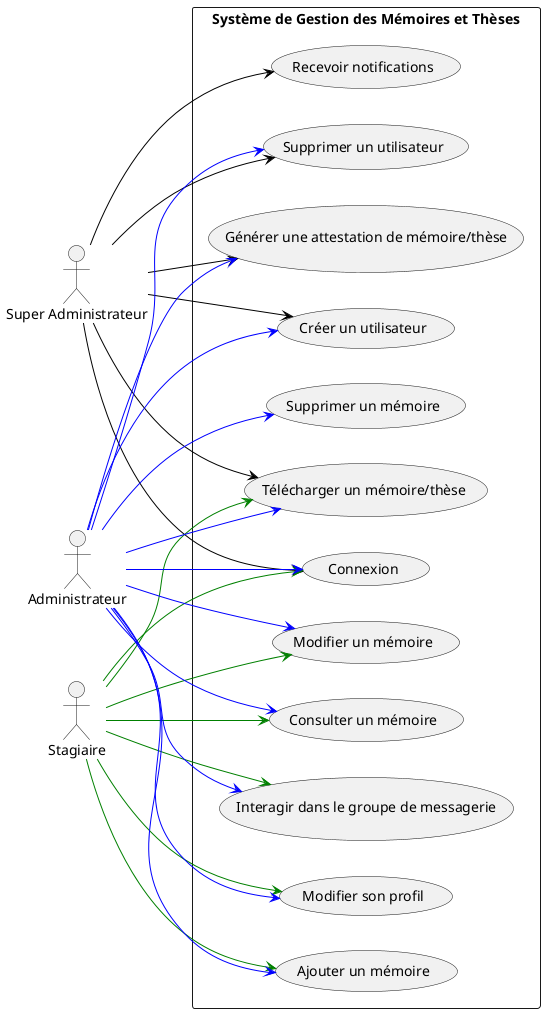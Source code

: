 @startuml
left to right direction

actor "Super Administrateur" as SuperAdmin
actor "Stagiaire" as Stagiaire
actor "Administrateur" as Admin

rectangle "Système de Gestion des Mémoires et Thèses" {
    usecase "Ajouter un mémoire" as AjouterMemoire
    usecase "Modifier un mémoire" as ModifierMemoire
    usecase "Supprimer un mémoire" as SupprimerMemoire
    usecase "Consulter un mémoire" as ConsulterMemoire
    usecase "Télécharger un mémoire/thèse" as Telecharger
    usecase "Créer un utilisateur" as CreerUtilisateur
    usecase "Supprimer un utilisateur" as SupprimerUtilisateur
    usecase "Recevoir notifications" as VoirNotification
    usecase "Interagir dans le groupe de messagerie" as InteragirGroupe
    usecase "Modifier son profil" as ModifierProfil
    usecase "Générer une attestation de mémoire/thèse" as GenererAttestation
    usecase "Connexion" as Connexion

}

SuperAdmin -[#black]-> CreerUtilisateur
SuperAdmin -[#black]-> SupprimerUtilisateur
SuperAdmin -[#black]-> VoirNotification
SuperAdmin -[#black]-> GenererAttestation
SuperAdmin -[#black]-> Telecharger
SuperAdmin -[#black]-> Connexion

Stagiaire -[#green]-> AjouterMemoire
Stagiaire -[#green]-> ModifierMemoire
Stagiaire -[#green]-> ConsulterMemoire
Stagiaire -[#green]-> ModifierProfil
Stagiaire -[#green]-> InteragirGroupe
Stagiaire -[#green]-> Telecharger
Stagiaire -[#green]-> Connexion


Admin -[#blue]-> AjouterMemoire
Admin -[#blue]-> ModifierMemoire
Admin -[#blue]-> SupprimerMemoire
Admin -[#blue]-> ConsulterMemoire
Admin -[#blue]-> ModifierProfil
Admin -[#blue]-> InteragirGroupe
Admin -[#blue]-> GenererAttestation
Admin -[#blue]-> Telecharger
Admin -[#blue]-> CreerUtilisateur
Admin -[#blue]-> SupprimerUtilisateur
Admin -[#blue]-> Connexion

@enduml
